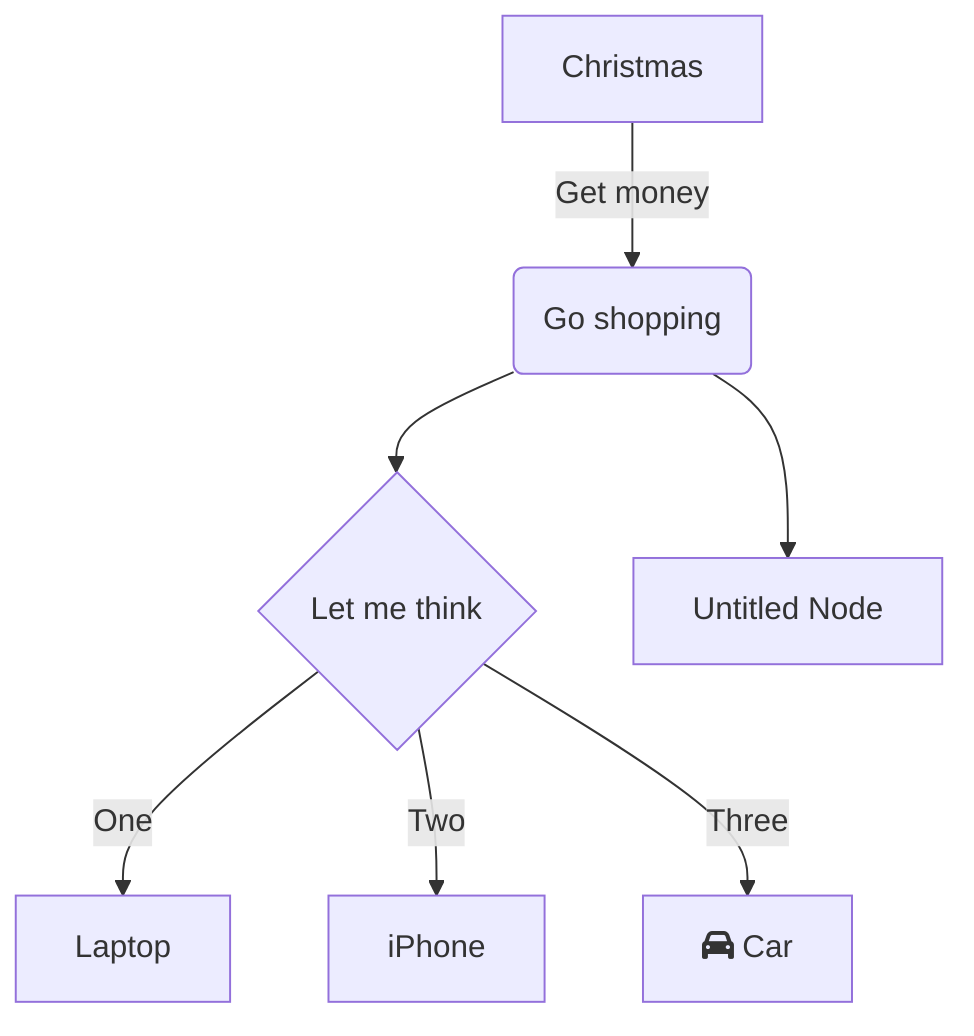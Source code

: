 flowchart TD
    A["Christmas"] -- Get money --> B("Go shopping")
    B --> C{"Let me think"}
    C -- One --> D["Laptop"]
    C -- Two --> E["iPhone"]
    C -- Three --> F["fa:fa-car Car"]
    B --> n1["Untitled Node"]